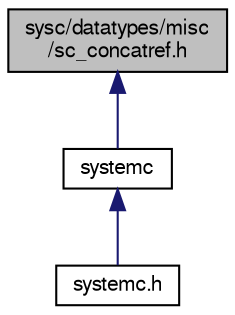 digraph "sysc/datatypes/misc/sc_concatref.h"
{
  edge [fontname="FreeSans",fontsize="10",labelfontname="FreeSans",labelfontsize="10"];
  node [fontname="FreeSans",fontsize="10",shape=record];
  Node62 [label="sysc/datatypes/misc\l/sc_concatref.h",height=0.2,width=0.4,color="black", fillcolor="grey75", style="filled", fontcolor="black"];
  Node62 -> Node63 [dir="back",color="midnightblue",fontsize="10",style="solid",fontname="FreeSans"];
  Node63 [label="systemc",height=0.2,width=0.4,color="black", fillcolor="white", style="filled",URL="$a00401.html"];
  Node63 -> Node64 [dir="back",color="midnightblue",fontsize="10",style="solid",fontname="FreeSans"];
  Node64 [label="systemc.h",height=0.2,width=0.4,color="black", fillcolor="white", style="filled",URL="$a00404.html"];
}
